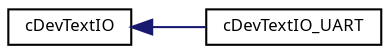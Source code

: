 digraph "Graphical Class Hierarchy"
{
  edge [fontname="Sans",fontsize="8",labelfontname="Sans",labelfontsize="8"];
  node [fontname="Sans",fontsize="8",shape=record];
  rankdir="LR";
  Node1 [label="cDevTextIO",height=0.2,width=0.4,color="black", fillcolor="white", style="filled",URL="$classc_dev_text_i_o.html",tooltip="Abstract class supporting textual IO. "];
  Node1 -> Node2 [dir="back",color="midnightblue",fontsize="8",style="solid",fontname="Sans"];
  Node2 [label="cDevTextIO_UART",height=0.2,width=0.4,color="black", fillcolor="white", style="filled",URL="$classc_dev_text_i_o___u_a_r_t.html",tooltip="TextIO device using cHwUART. "];
}

